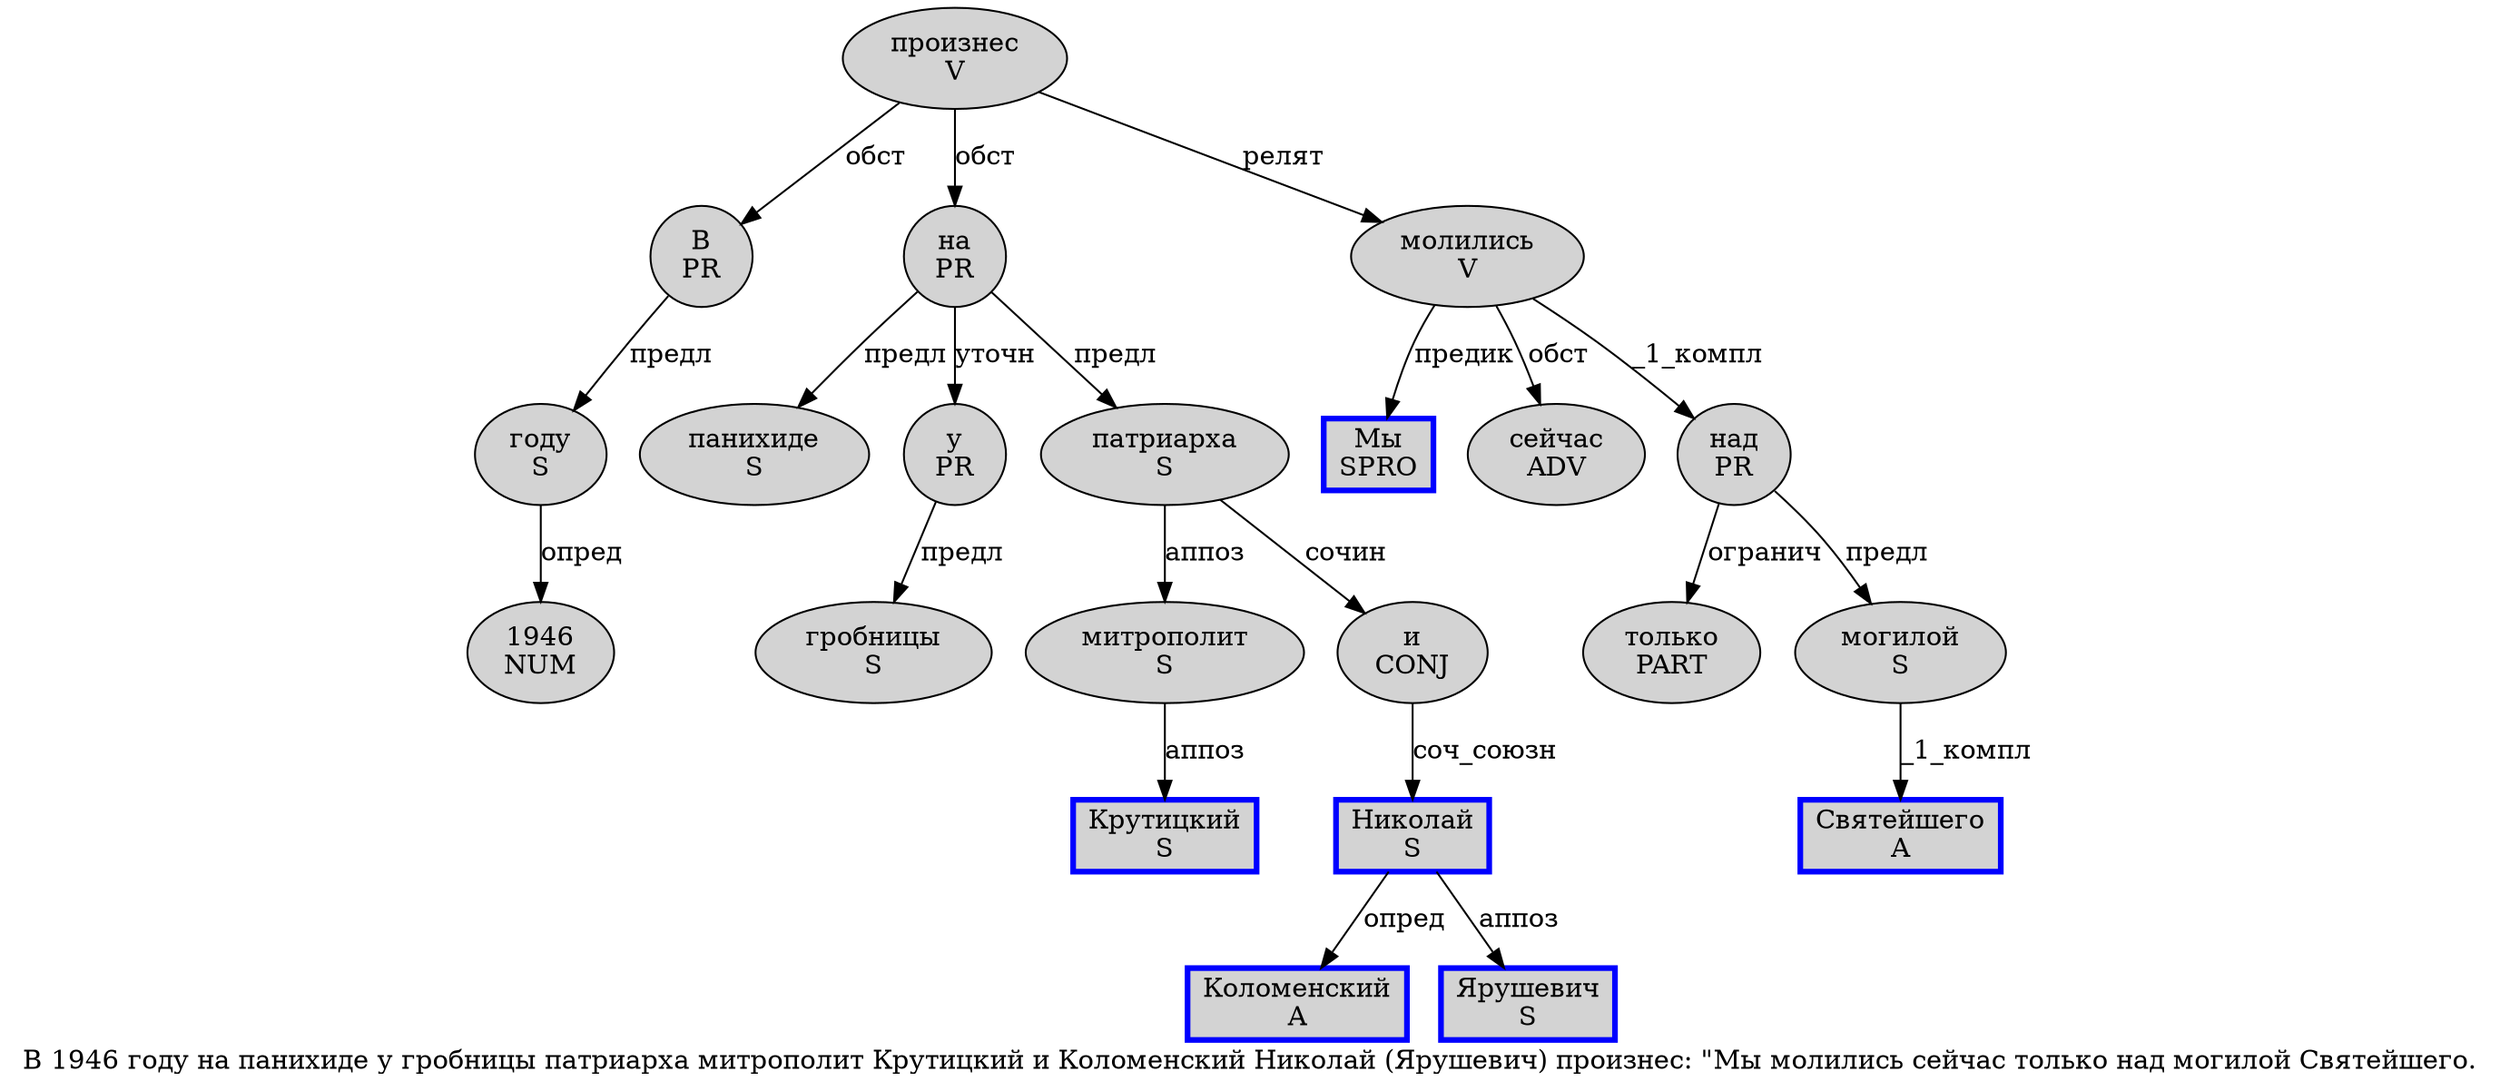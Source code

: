digraph SENTENCE_1362 {
	graph [label="В 1946 году на панихиде у гробницы патриарха митрополит Крутицкий и Коломенский Николай (Ярушевич) произнес: \"Мы молились сейчас только над могилой Святейшего."]
	node [style=filled]
		0 [label="В
PR" color="" fillcolor=lightgray penwidth=1 shape=ellipse]
		1 [label="1946
NUM" color="" fillcolor=lightgray penwidth=1 shape=ellipse]
		2 [label="году
S" color="" fillcolor=lightgray penwidth=1 shape=ellipse]
		3 [label="на
PR" color="" fillcolor=lightgray penwidth=1 shape=ellipse]
		4 [label="панихиде
S" color="" fillcolor=lightgray penwidth=1 shape=ellipse]
		5 [label="у
PR" color="" fillcolor=lightgray penwidth=1 shape=ellipse]
		6 [label="гробницы
S" color="" fillcolor=lightgray penwidth=1 shape=ellipse]
		7 [label="патриарха
S" color="" fillcolor=lightgray penwidth=1 shape=ellipse]
		8 [label="митрополит
S" color="" fillcolor=lightgray penwidth=1 shape=ellipse]
		9 [label="Крутицкий
S" color=blue fillcolor=lightgray penwidth=3 shape=box]
		10 [label="и
CONJ" color="" fillcolor=lightgray penwidth=1 shape=ellipse]
		11 [label="Коломенский
A" color=blue fillcolor=lightgray penwidth=3 shape=box]
		12 [label="Николай
S" color=blue fillcolor=lightgray penwidth=3 shape=box]
		14 [label="Ярушевич
S" color=blue fillcolor=lightgray penwidth=3 shape=box]
		16 [label="произнес
V" color="" fillcolor=lightgray penwidth=1 shape=ellipse]
		19 [label="Мы
SPRO" color=blue fillcolor=lightgray penwidth=3 shape=box]
		20 [label="молились
V" color="" fillcolor=lightgray penwidth=1 shape=ellipse]
		21 [label="сейчас
ADV" color="" fillcolor=lightgray penwidth=1 shape=ellipse]
		22 [label="только
PART" color="" fillcolor=lightgray penwidth=1 shape=ellipse]
		23 [label="над
PR" color="" fillcolor=lightgray penwidth=1 shape=ellipse]
		24 [label="могилой
S" color="" fillcolor=lightgray penwidth=1 shape=ellipse]
		25 [label="Святейшего
A" color=blue fillcolor=lightgray penwidth=3 shape=box]
			10 -> 12 [label="соч_союзн"]
			12 -> 11 [label="опред"]
			12 -> 14 [label="аппоз"]
			24 -> 25 [label="_1_компл"]
			0 -> 2 [label="предл"]
			3 -> 4 [label="предл"]
			3 -> 5 [label="уточн"]
			3 -> 7 [label="предл"]
			2 -> 1 [label="опред"]
			23 -> 22 [label="огранич"]
			23 -> 24 [label="предл"]
			5 -> 6 [label="предл"]
			8 -> 9 [label="аппоз"]
			16 -> 0 [label="обст"]
			16 -> 3 [label="обст"]
			16 -> 20 [label="релят"]
			20 -> 19 [label="предик"]
			20 -> 21 [label="обст"]
			20 -> 23 [label="_1_компл"]
			7 -> 8 [label="аппоз"]
			7 -> 10 [label="сочин"]
}